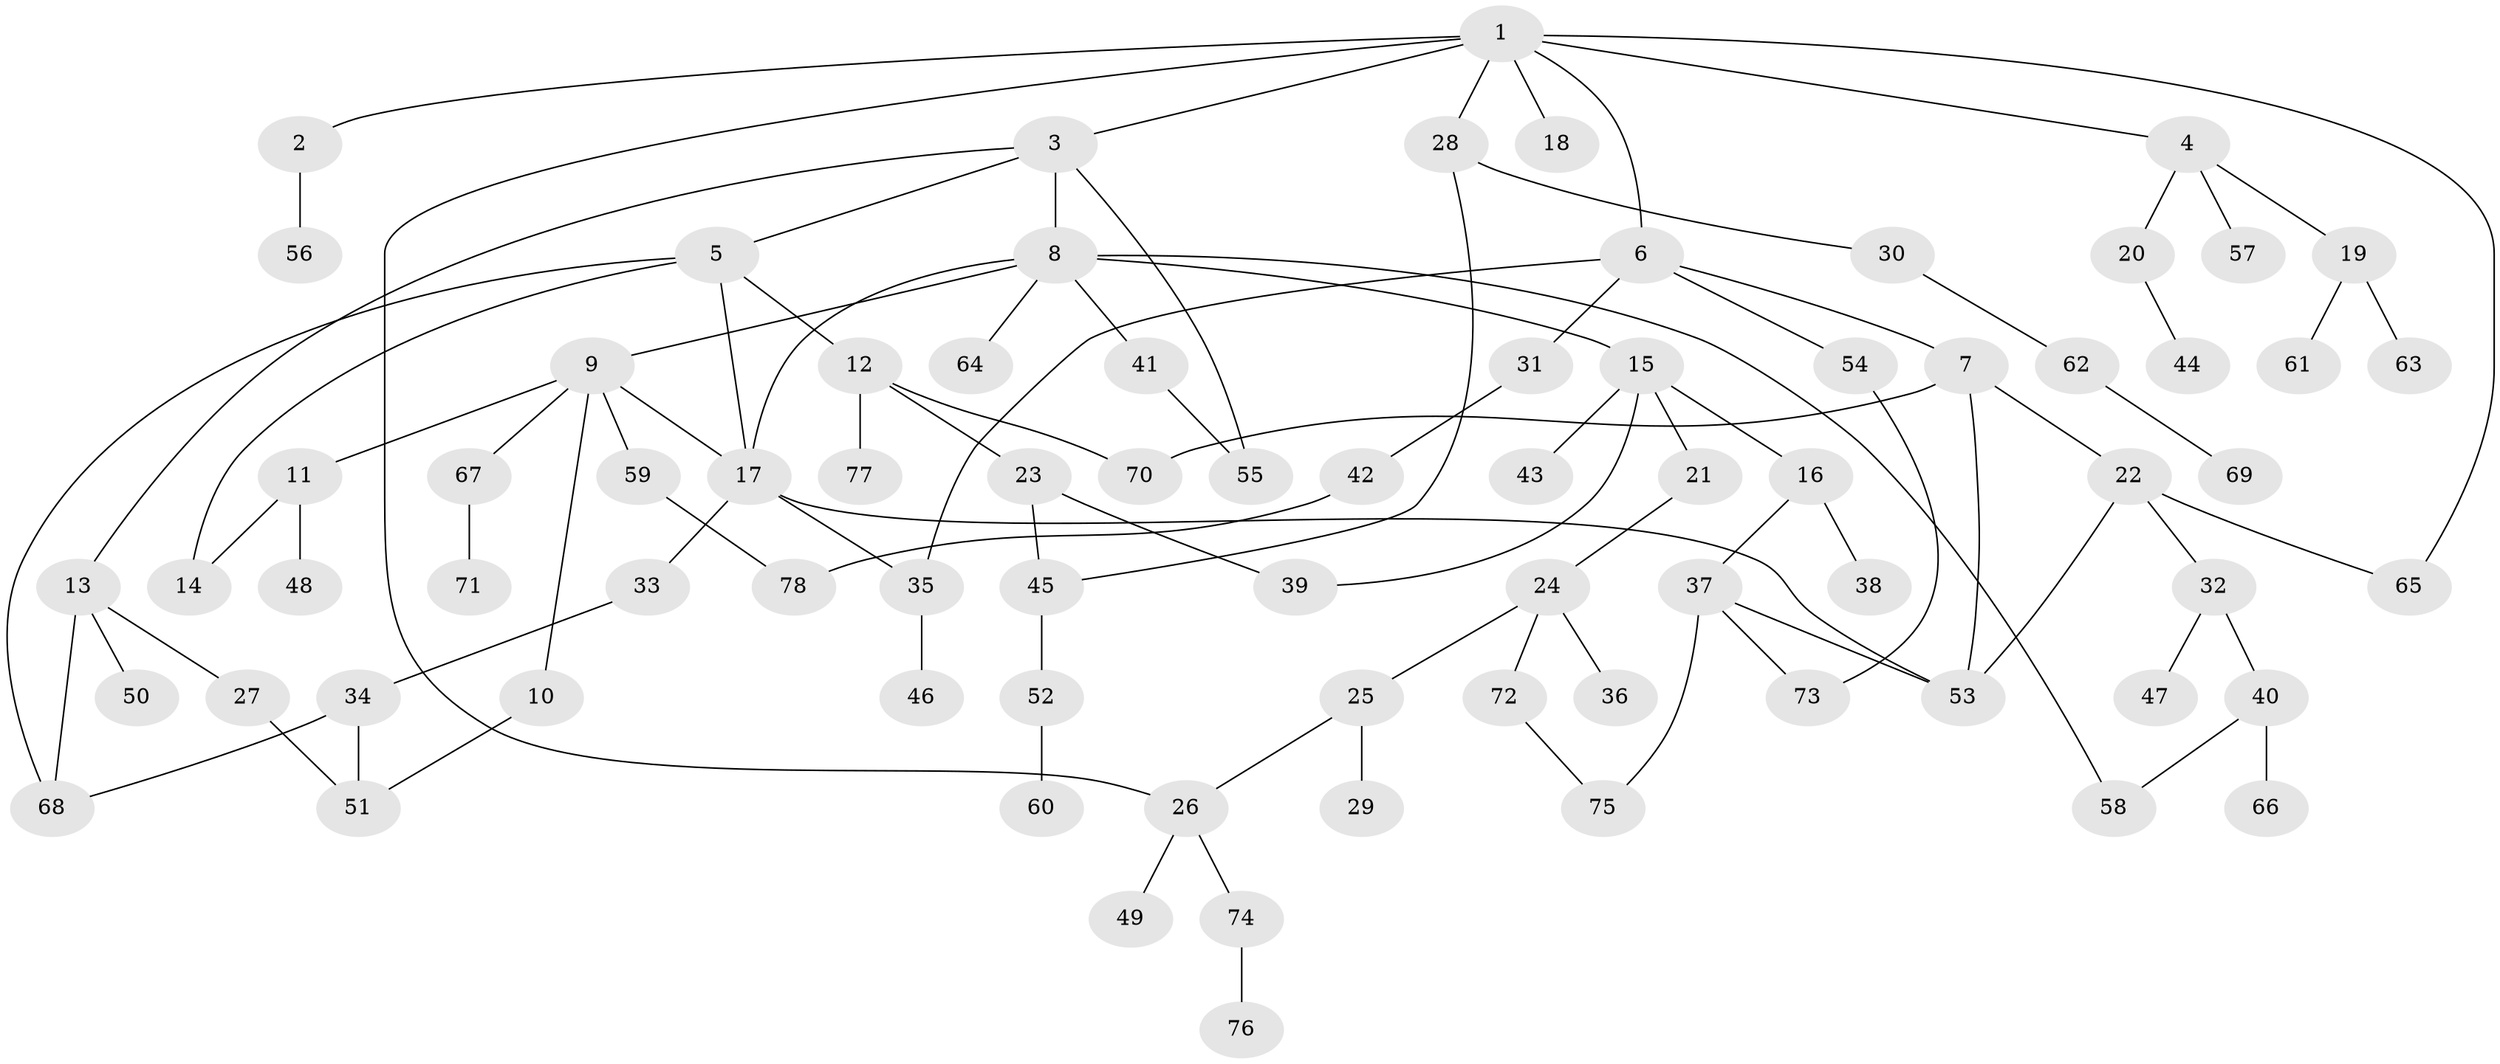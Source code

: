 // coarse degree distribution, {8: 0.018518518518518517, 1: 0.3333333333333333, 5: 0.09259259259259259, 4: 0.1111111111111111, 7: 0.037037037037037035, 6: 0.018518518518518517, 3: 0.16666666666666666, 2: 0.2222222222222222}
// Generated by graph-tools (version 1.1) at 2025/16/03/04/25 18:16:49]
// undirected, 78 vertices, 98 edges
graph export_dot {
graph [start="1"]
  node [color=gray90,style=filled];
  1;
  2;
  3;
  4;
  5;
  6;
  7;
  8;
  9;
  10;
  11;
  12;
  13;
  14;
  15;
  16;
  17;
  18;
  19;
  20;
  21;
  22;
  23;
  24;
  25;
  26;
  27;
  28;
  29;
  30;
  31;
  32;
  33;
  34;
  35;
  36;
  37;
  38;
  39;
  40;
  41;
  42;
  43;
  44;
  45;
  46;
  47;
  48;
  49;
  50;
  51;
  52;
  53;
  54;
  55;
  56;
  57;
  58;
  59;
  60;
  61;
  62;
  63;
  64;
  65;
  66;
  67;
  68;
  69;
  70;
  71;
  72;
  73;
  74;
  75;
  76;
  77;
  78;
  1 -- 2;
  1 -- 3;
  1 -- 4;
  1 -- 6;
  1 -- 18;
  1 -- 26;
  1 -- 28;
  1 -- 65;
  2 -- 56;
  3 -- 5;
  3 -- 8;
  3 -- 13;
  3 -- 55;
  4 -- 19;
  4 -- 20;
  4 -- 57;
  5 -- 12;
  5 -- 14;
  5 -- 68;
  5 -- 17;
  6 -- 7;
  6 -- 31;
  6 -- 35;
  6 -- 54;
  7 -- 22;
  7 -- 53;
  7 -- 70;
  8 -- 9;
  8 -- 15;
  8 -- 41;
  8 -- 58;
  8 -- 64;
  8 -- 17;
  9 -- 10;
  9 -- 11;
  9 -- 17;
  9 -- 59;
  9 -- 67;
  10 -- 51;
  11 -- 14;
  11 -- 48;
  12 -- 23;
  12 -- 77;
  12 -- 70;
  13 -- 27;
  13 -- 50;
  13 -- 68;
  15 -- 16;
  15 -- 21;
  15 -- 43;
  15 -- 39;
  16 -- 37;
  16 -- 38;
  17 -- 33;
  17 -- 35;
  17 -- 53;
  19 -- 61;
  19 -- 63;
  20 -- 44;
  21 -- 24;
  22 -- 32;
  22 -- 53;
  22 -- 65;
  23 -- 39;
  23 -- 45;
  24 -- 25;
  24 -- 36;
  24 -- 72;
  25 -- 29;
  25 -- 26;
  26 -- 49;
  26 -- 74;
  27 -- 51;
  28 -- 30;
  28 -- 45;
  30 -- 62;
  31 -- 42;
  32 -- 40;
  32 -- 47;
  33 -- 34;
  34 -- 51;
  34 -- 68;
  35 -- 46;
  37 -- 75;
  37 -- 73;
  37 -- 53;
  40 -- 66;
  40 -- 58;
  41 -- 55;
  42 -- 78;
  45 -- 52;
  52 -- 60;
  54 -- 73;
  59 -- 78;
  62 -- 69;
  67 -- 71;
  72 -- 75;
  74 -- 76;
}
